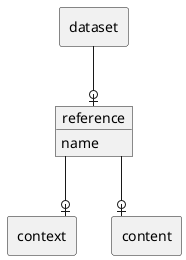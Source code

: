 @startuml
allowmixing
skinparam linetype ortho

rectangle "dataset" as p1
rectangle "context" as c1
rectangle "content" as c2
object "reference" as e
e : name
p1 --o| e
e --o| c1
e --o| c2
@enduml
